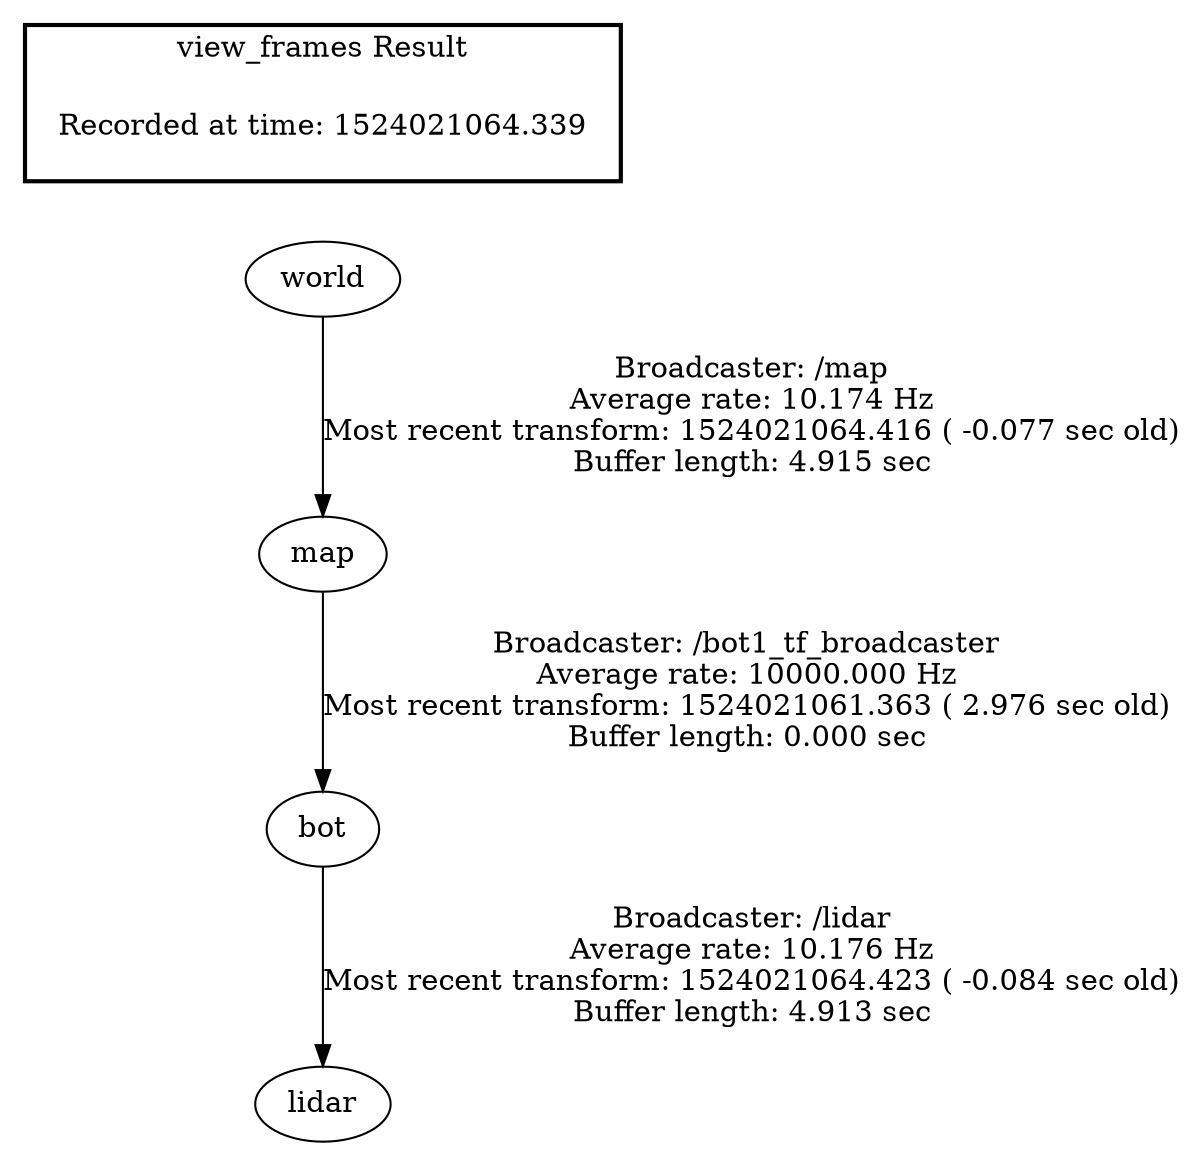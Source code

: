 digraph G {
"world" -> "map"[label="Broadcaster: /map\nAverage rate: 10.174 Hz\nMost recent transform: 1524021064.416 ( -0.077 sec old)\nBuffer length: 4.915 sec\n"];
"bot" -> "lidar"[label="Broadcaster: /lidar\nAverage rate: 10.176 Hz\nMost recent transform: 1524021064.423 ( -0.084 sec old)\nBuffer length: 4.913 sec\n"];
"map" -> "bot"[label="Broadcaster: /bot1_tf_broadcaster\nAverage rate: 10000.000 Hz\nMost recent transform: 1524021061.363 ( 2.976 sec old)\nBuffer length: 0.000 sec\n"];
edge [style=invis];
 subgraph cluster_legend { style=bold; color=black; label ="view_frames Result";
"Recorded at time: 1524021064.339"[ shape=plaintext ] ;
 }->"world";
}
